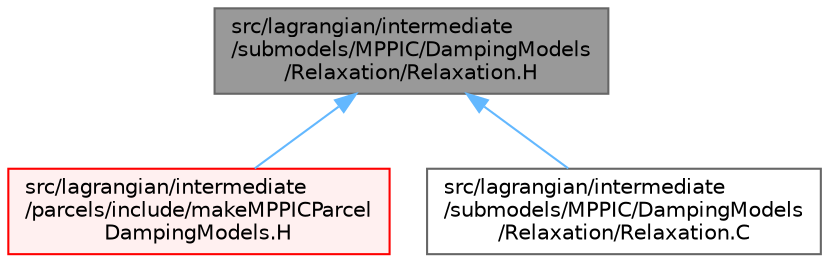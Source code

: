 digraph "src/lagrangian/intermediate/submodels/MPPIC/DampingModels/Relaxation/Relaxation.H"
{
 // LATEX_PDF_SIZE
  bgcolor="transparent";
  edge [fontname=Helvetica,fontsize=10,labelfontname=Helvetica,labelfontsize=10];
  node [fontname=Helvetica,fontsize=10,shape=box,height=0.2,width=0.4];
  Node1 [id="Node000001",label="src/lagrangian/intermediate\l/submodels/MPPIC/DampingModels\l/Relaxation/Relaxation.H",height=0.2,width=0.4,color="gray40", fillcolor="grey60", style="filled", fontcolor="black",tooltip=" "];
  Node1 -> Node2 [id="edge1_Node000001_Node000002",dir="back",color="steelblue1",style="solid",tooltip=" "];
  Node2 [id="Node000002",label="src/lagrangian/intermediate\l/parcels/include/makeMPPICParcel\lDampingModels.H",height=0.2,width=0.4,color="red", fillcolor="#FFF0F0", style="filled",URL="$makeMPPICParcelDampingModels_8H.html",tooltip=" "];
  Node1 -> Node11 [id="edge2_Node000001_Node000011",dir="back",color="steelblue1",style="solid",tooltip=" "];
  Node11 [id="Node000011",label="src/lagrangian/intermediate\l/submodels/MPPIC/DampingModels\l/Relaxation/Relaxation.C",height=0.2,width=0.4,color="grey40", fillcolor="white", style="filled",URL="$Relaxation_8C.html",tooltip=" "];
}
